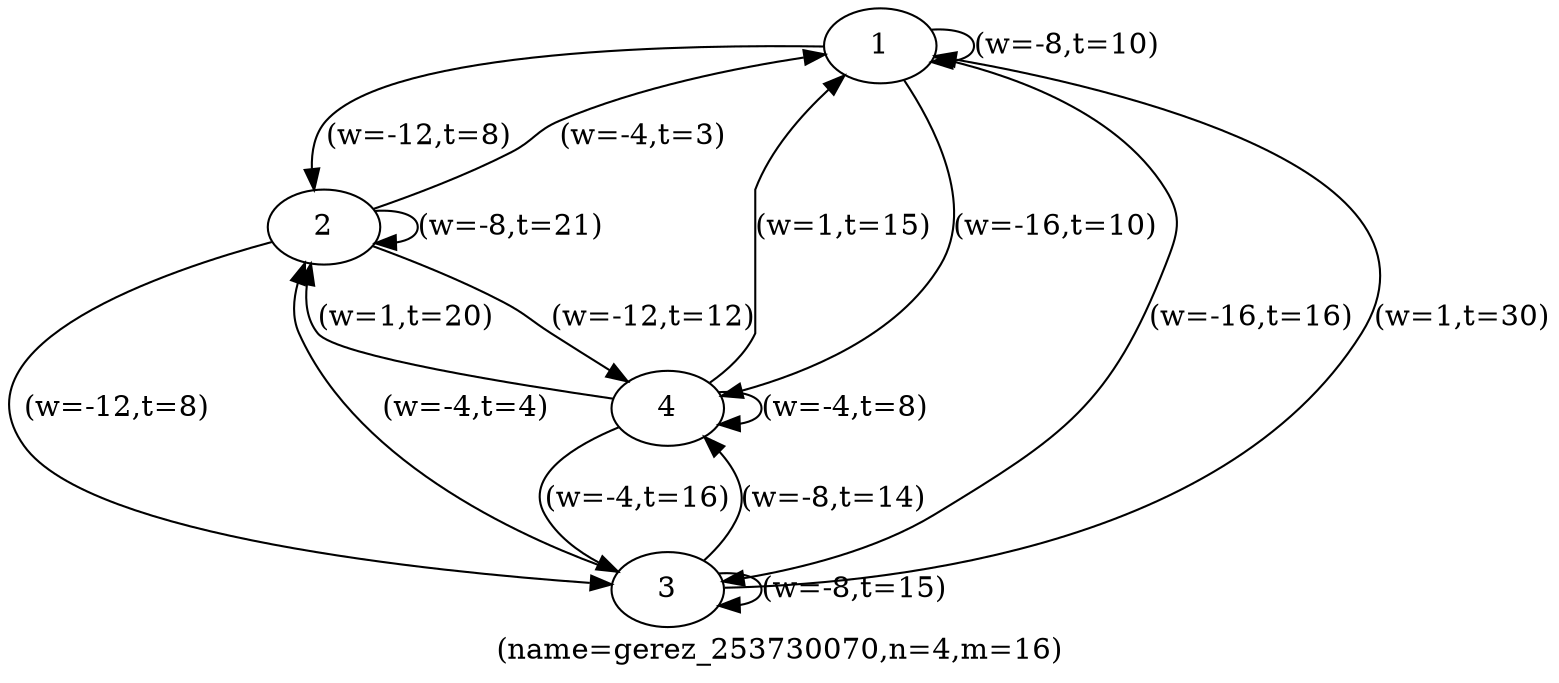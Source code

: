 digraph gerez_253730070 {
label="(name=gerez_253730070,n=4,m=16)";
	1 -> 1 [label="(w=-8,t=10)"];
	1 -> 2 [label="(w=-12,t=8)"];
	1 -> 3 [label="(w=-16,t=16)"];
	1 -> 4 [label="(w=-16,t=10)"];
	2 -> 1 [label="(w=-4,t=3)"];
	2 -> 2 [label="(w=-8,t=21)"];
	2 -> 3 [label="(w=-12,t=8)"];
	2 -> 4 [label="(w=-12,t=12)"];
	3 -> 1 [label="(w=1,t=30)"];
	3 -> 2 [label="(w=-4,t=4)"];
	3 -> 3 [label="(w=-8,t=15)"];
	3 -> 4 [label="(w=-8,t=14)"];
	4 -> 1 [label="(w=1,t=15)"];
	4 -> 2 [label="(w=1,t=20)"];
	4 -> 3 [label="(w=-4,t=16)"];
	4 -> 4 [label="(w=-4,t=8)"];
4 [label="4"];
1 [label="1"];
3 [label="3"];
2 [label="2"];
}
